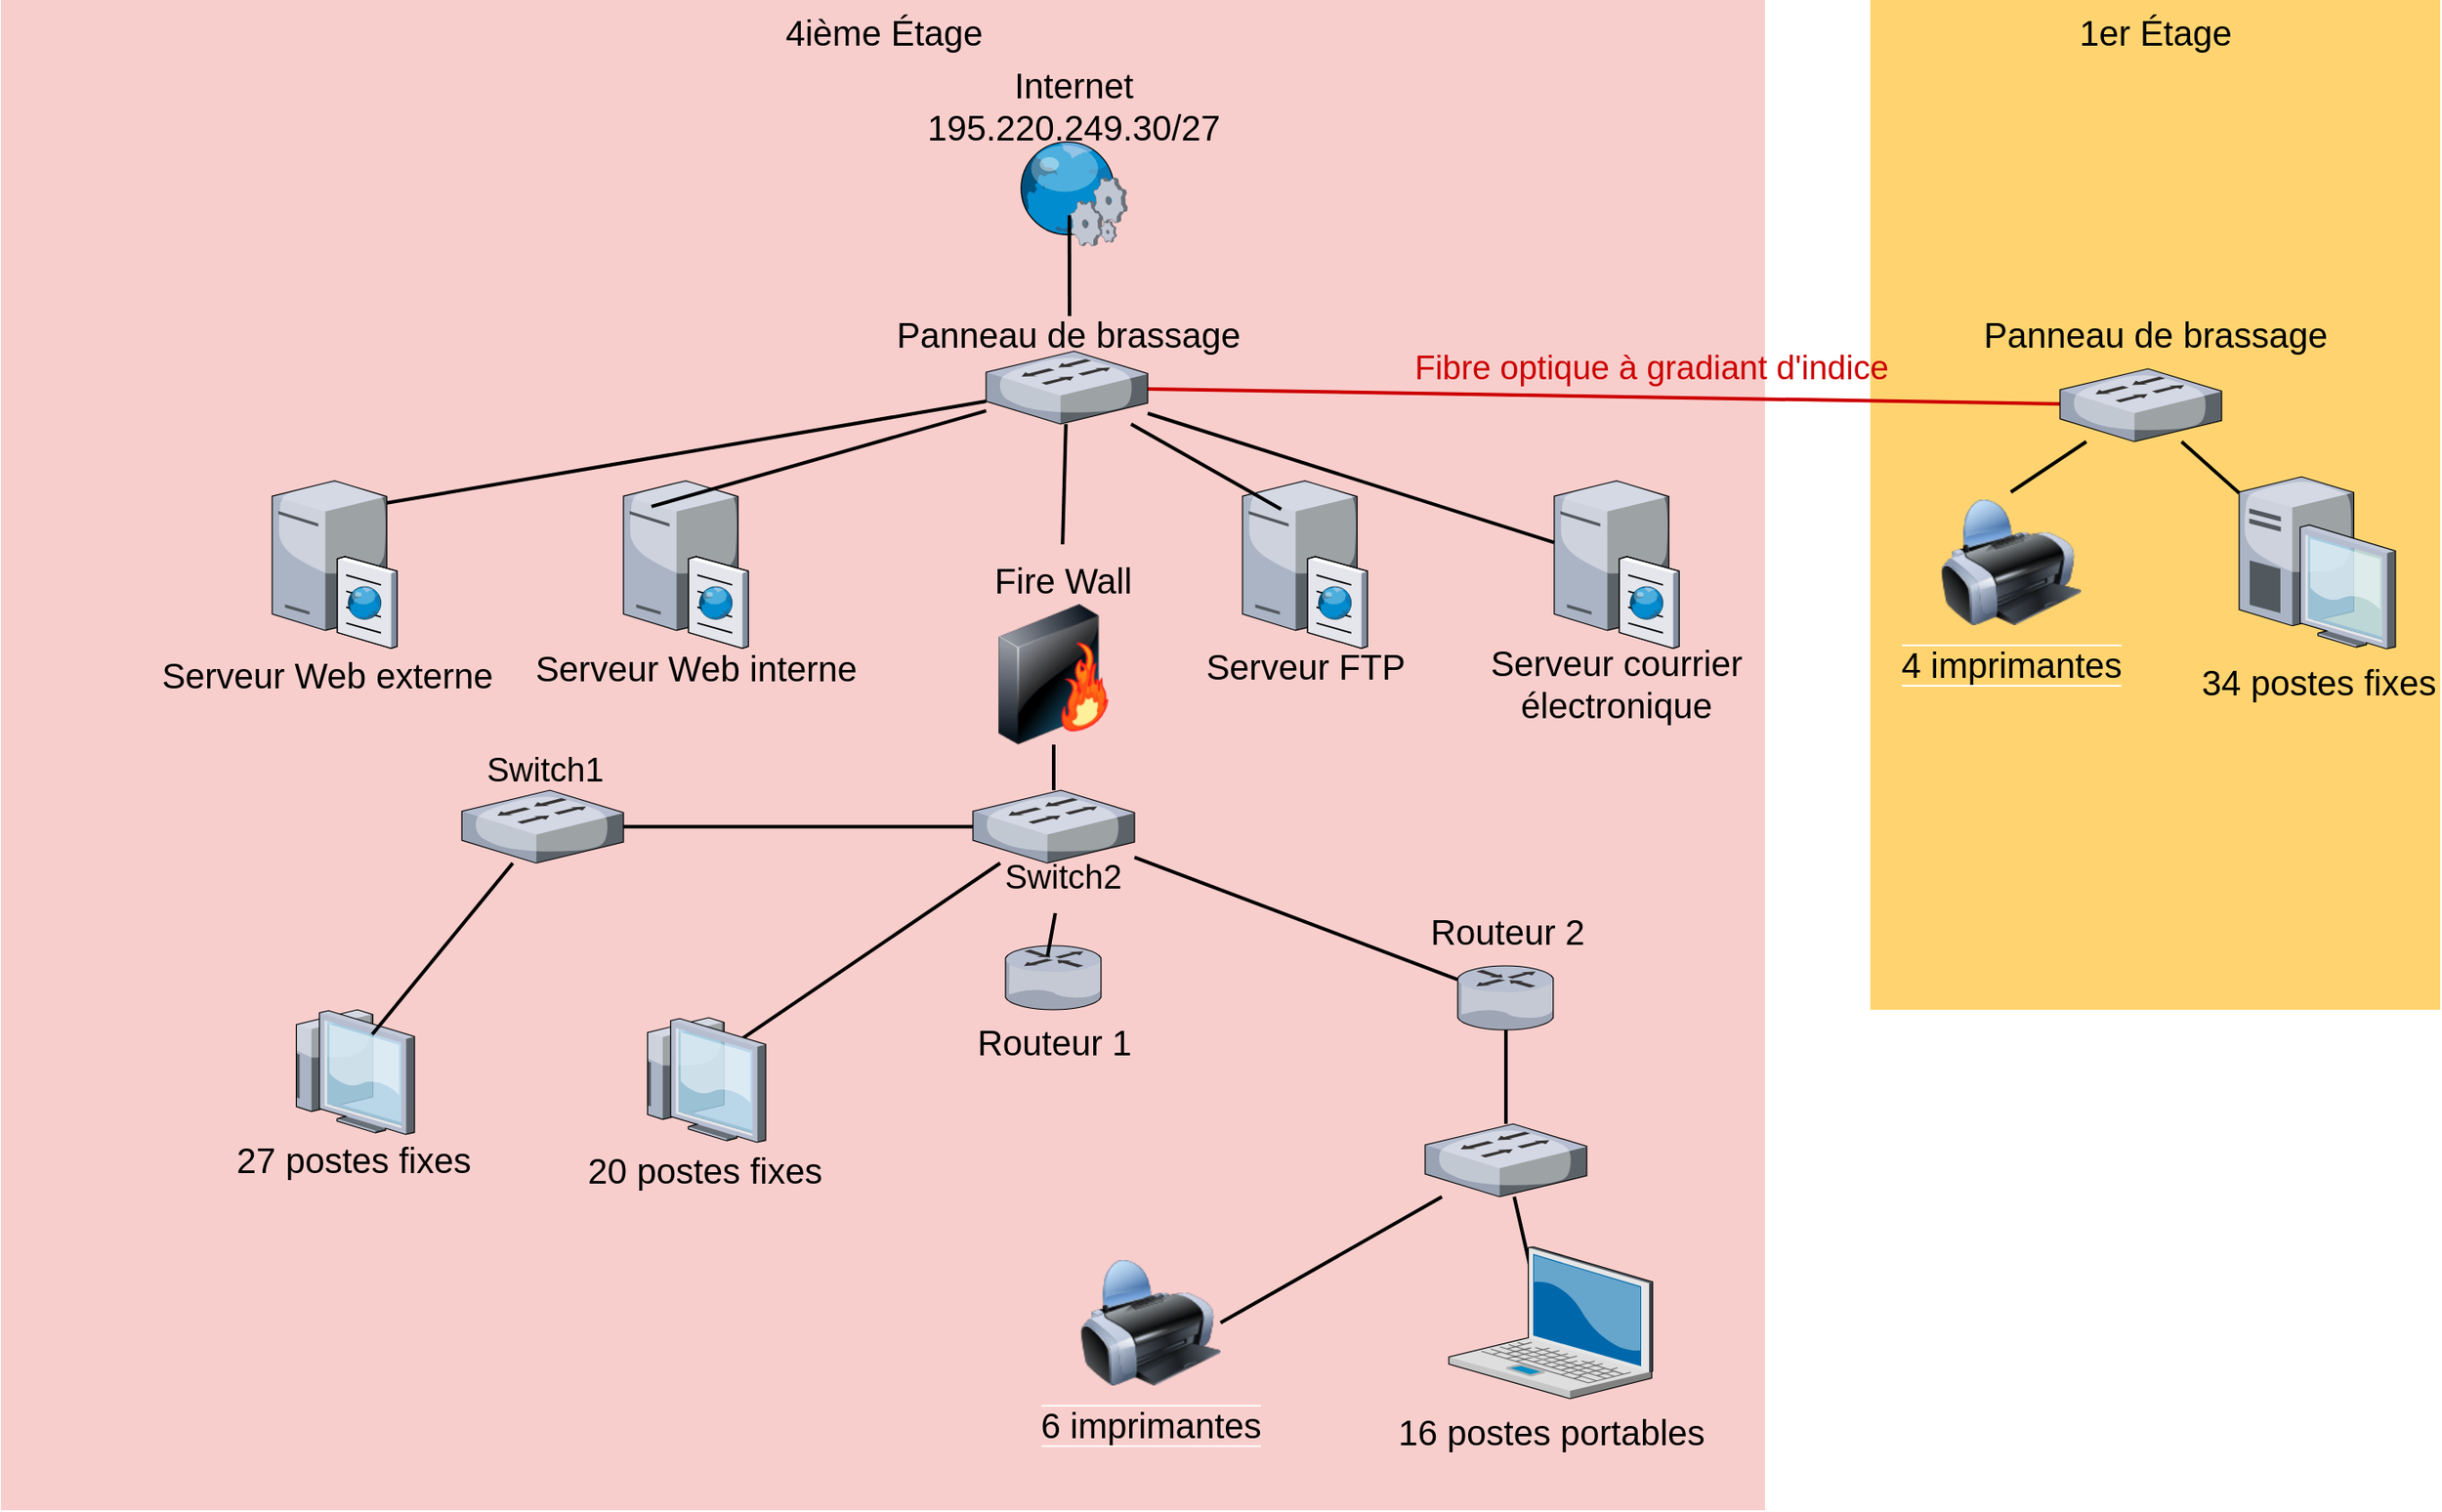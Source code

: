 <mxfile version="21.2.3" type="github">
  <diagram name="Page-1" id="e3a06f82-3646-2815-327d-82caf3d4e204">
    <mxGraphModel dx="880" dy="442" grid="1" gridSize="10" guides="1" tooltips="1" connect="1" arrows="1" fold="1" page="1" pageScale="1.5" pageWidth="1169" pageHeight="826" background="none" math="0" shadow="0">
      <root>
        <mxCell id="0" style=";html=1;" />
        <mxCell id="1" style=";html=1;" parent="0" />
        <mxCell id="qHxnZsuGqMzURwHlTCag-1" value="&lt;font style=&quot;font-size: 20px;&quot;&gt;4ième Étage &lt;/font&gt;" style="whiteSpace=wrap;html=1;fillColor=#f8cecc;fontSize=14;strokeColor=none;verticalAlign=top;" parent="1" vertex="1">
          <mxGeometry x="145.5" y="40" width="1004.5" height="860" as="geometry" />
        </mxCell>
        <mxCell id="qHxnZsuGqMzURwHlTCag-2" value="&lt;div style=&quot;font-size: 20px;&quot;&gt;&lt;font style=&quot;font-size: 20px;&quot;&gt;1er Étage &lt;br&gt;&lt;/font&gt;&lt;/div&gt;" style="whiteSpace=wrap;html=1;fillColor=#FFD470;gradientColor=none;fontSize=14;strokeColor=none;verticalAlign=top;" parent="1" vertex="1">
          <mxGeometry x="1210" y="40" width="324.5" height="575" as="geometry" />
        </mxCell>
        <mxCell id="qHxnZsuGqMzURwHlTCag-3" value="&lt;div style=&quot;font-size: 20px;&quot;&gt;&lt;font style=&quot;font-size: 20px;&quot;&gt;34 postes fixes&lt;/font&gt;&lt;/div&gt;&lt;div style=&quot;font-size: 20px;&quot;&gt;&lt;br&gt;&lt;/div&gt;&lt;div style=&quot;font-size: 20px;&quot;&gt;&lt;font style=&quot;font-size: 20px;&quot;&gt;&lt;br&gt;&lt;/font&gt;&lt;/div&gt;" style="verticalLabelPosition=bottom;aspect=fixed;html=1;verticalAlign=top;strokeColor=none;shape=mxgraph.citrix.desktop;fillColor=#66B2FF;gradientColor=#0066CC;fontSize=14;" parent="1" vertex="1">
          <mxGeometry x="1420" y="311.5" width="89" height="98" as="geometry" />
        </mxCell>
        <mxCell id="qHxnZsuGqMzURwHlTCag-4" value="&lt;font style=&quot;font-size: 20px;&quot;&gt;Routeur 1&lt;br&gt;&lt;/font&gt;" style="verticalLabelPosition=bottom;aspect=fixed;html=1;verticalAlign=top;strokeColor=none;shape=mxgraph.citrix.router;fillColor=#66B2FF;gradientColor=#0066CC;fontSize=14;" parent="1" vertex="1">
          <mxGeometry x="717.5" y="578.5" width="55" height="36.5" as="geometry" />
        </mxCell>
        <mxCell id="qHxnZsuGqMzURwHlTCag-5" value="" style="verticalLabelPosition=top;aspect=fixed;html=1;verticalAlign=bottom;strokeColor=none;shape=mxgraph.citrix.cache_server;fillColor=#66B2FF;gradientColor=#0066CC;fontSize=14;labelPosition=center;align=center;" parent="1" vertex="1">
          <mxGeometry x="500" y="311.5" width="71" height="97.5" as="geometry" />
        </mxCell>
        <mxCell id="qHxnZsuGqMzURwHlTCag-6" style="edgeStyle=none;rounded=0;html=1;startSize=10;endSize=10;jettySize=auto;orthogonalLoop=1;fontSize=14;endArrow=none;endFill=0;strokeWidth=2;entryX=0.817;entryY=0.165;entryDx=0;entryDy=0;entryPerimeter=0;" parent="1" source="qHxnZsuGqMzURwHlTCag-62" target="qHxnZsuGqMzURwHlTCag-9" edge="1">
          <mxGeometry relative="1" as="geometry">
            <mxPoint x="412" y="784" as="sourcePoint" />
          </mxGeometry>
        </mxCell>
        <mxCell id="qHxnZsuGqMzURwHlTCag-7" style="edgeStyle=none;rounded=0;html=1;startSize=10;endSize=10;jettySize=auto;orthogonalLoop=1;fontSize=14;endArrow=none;endFill=0;strokeWidth=2;entryX=0.482;entryY=0.621;entryDx=0;entryDy=0;entryPerimeter=0;" parent="1" source="qHxnZsuGqMzURwHlTCag-60" target="qHxnZsuGqMzURwHlTCag-18" edge="1">
          <mxGeometry relative="1" as="geometry">
            <mxPoint x="1359" y="493.9" as="targetPoint" />
            <mxPoint x="789.897" y="1101.5" as="sourcePoint" />
          </mxGeometry>
        </mxCell>
        <mxCell id="qHxnZsuGqMzURwHlTCag-8" style="edgeStyle=none;rounded=0;html=1;startSize=10;endSize=10;jettySize=auto;orthogonalLoop=1;fontSize=14;endArrow=none;endFill=0;strokeWidth=2;entryX=0.451;entryY=0.21;entryDx=0;entryDy=0;entryPerimeter=0;" parent="1" source="qHxnZsuGqMzURwHlTCag-57" target="qHxnZsuGqMzURwHlTCag-12" edge="1">
          <mxGeometry relative="1" as="geometry">
            <mxPoint x="1437" y="592.83" as="targetPoint" />
            <mxPoint x="642.23" y="240" as="sourcePoint" />
          </mxGeometry>
        </mxCell>
        <mxCell id="qHxnZsuGqMzURwHlTCag-9" value="" style="verticalLabelPosition=top;aspect=fixed;html=1;verticalAlign=bottom;strokeColor=none;shape=mxgraph.citrix.thin_client;fillColor=#66B2FF;gradientColor=#0066CC;fontSize=14;labelPosition=center;align=center;" parent="1" vertex="1">
          <mxGeometry x="510" y="619.5" width="71" height="71" as="geometry" />
        </mxCell>
        <mxCell id="qHxnZsuGqMzURwHlTCag-10" style="edgeStyle=none;rounded=0;html=1;startSize=10;endSize=10;jettySize=auto;orthogonalLoop=1;fontSize=14;endArrow=none;endFill=0;strokeWidth=2;" parent="1" source="qHxnZsuGqMzURwHlTCag-57" target="qHxnZsuGqMzURwHlTCag-33" edge="1">
          <mxGeometry relative="1" as="geometry">
            <mxPoint x="750" y="320" as="sourcePoint" />
            <mxPoint x="752" y="390" as="targetPoint" />
          </mxGeometry>
        </mxCell>
        <mxCell id="qHxnZsuGqMzURwHlTCag-11" value="" style="verticalLabelPosition=bottom;aspect=fixed;html=1;verticalAlign=top;strokeColor=none;shape=mxgraph.citrix.web_service;fillColor=#66B2FF;gradientColor=#0066CC;fontSize=14;rotation=0;" parent="1" vertex="1">
          <mxGeometry x="724" y="120" width="63" height="60" as="geometry" />
        </mxCell>
        <mxCell id="qHxnZsuGqMzURwHlTCag-12" value="" style="verticalLabelPosition=top;aspect=fixed;html=1;verticalAlign=bottom;strokeColor=none;shape=mxgraph.citrix.cache_server;fillColor=#66B2FF;gradientColor=#0066CC;fontSize=14;labelPosition=center;align=center;" parent="1" vertex="1">
          <mxGeometry x="300" y="311.5" width="71" height="97.5" as="geometry" />
        </mxCell>
        <mxCell id="qHxnZsuGqMzURwHlTCag-13" value="" style="verticalLabelPosition=top;aspect=fixed;html=1;verticalAlign=bottom;strokeColor=none;shape=mxgraph.citrix.cache_server;fillColor=#66B2FF;gradientColor=#0066CC;fontSize=14;labelPosition=center;align=center;" parent="1" vertex="1">
          <mxGeometry x="852.5" y="311.5" width="71" height="97.5" as="geometry" />
        </mxCell>
        <mxCell id="qHxnZsuGqMzURwHlTCag-14" value="" style="verticalLabelPosition=top;aspect=fixed;html=1;verticalAlign=bottom;strokeColor=none;shape=mxgraph.citrix.cache_server;fillColor=#66B2FF;gradientColor=#0066CC;fontSize=14;labelPosition=center;align=center;" parent="1" vertex="1">
          <mxGeometry x="1030" y="311.5" width="71" height="97.5" as="geometry" />
        </mxCell>
        <mxCell id="qHxnZsuGqMzURwHlTCag-15" style="edgeStyle=none;rounded=0;html=1;startSize=10;endSize=10;jettySize=auto;orthogonalLoop=1;fontSize=14;endArrow=none;endFill=0;strokeWidth=2;entryX=0.225;entryY=0.174;entryDx=0;entryDy=0;entryPerimeter=0;" parent="1" source="qHxnZsuGqMzURwHlTCag-57" target="qHxnZsuGqMzURwHlTCag-5" edge="1">
          <mxGeometry relative="1" as="geometry">
            <mxPoint x="656.57" y="277" as="sourcePoint" />
            <mxPoint x="1217" y="771" as="targetPoint" />
          </mxGeometry>
        </mxCell>
        <mxCell id="qHxnZsuGqMzURwHlTCag-16" style="edgeStyle=none;rounded=0;html=1;startSize=10;endSize=10;jettySize=auto;orthogonalLoop=1;fontSize=14;endArrow=none;endFill=0;strokeWidth=2;entryX=0.31;entryY=0.19;entryDx=0;entryDy=0;entryPerimeter=0;" parent="1" source="qHxnZsuGqMzURwHlTCag-57" target="qHxnZsuGqMzURwHlTCag-13" edge="1">
          <mxGeometry relative="1" as="geometry">
            <mxPoint x="799.014" y="290.4" as="sourcePoint" />
            <mxPoint x="1227" y="781" as="targetPoint" />
          </mxGeometry>
        </mxCell>
        <mxCell id="qHxnZsuGqMzURwHlTCag-17" style="edgeStyle=none;rounded=0;html=1;startSize=10;endSize=10;jettySize=auto;orthogonalLoop=1;fontSize=14;endArrow=none;endFill=0;strokeWidth=2;" parent="1" source="qHxnZsuGqMzURwHlTCag-57" target="qHxnZsuGqMzURwHlTCag-14" edge="1">
          <mxGeometry relative="1" as="geometry">
            <mxPoint x="854.94" y="270" as="sourcePoint" />
            <mxPoint x="1237" y="791" as="targetPoint" />
          </mxGeometry>
        </mxCell>
        <mxCell id="qHxnZsuGqMzURwHlTCag-18" value="&lt;div style=&quot;font-size: 20px;&quot;&gt;&lt;font style=&quot;font-size: 20px;&quot;&gt;16 postes portables&lt;/font&gt;&lt;/div&gt;" style="verticalLabelPosition=bottom;aspect=fixed;html=1;verticalAlign=top;strokeColor=none;shape=mxgraph.citrix.laptop_2;fillColor=#66B2FF;gradientColor=#0066CC;fontSize=14;" parent="1" vertex="1">
          <mxGeometry x="970" y="750" width="116" height="86.5" as="geometry" />
        </mxCell>
        <mxCell id="qHxnZsuGqMzURwHlTCag-19" value="&lt;div style=&quot;font-size: 20px;&quot;&gt;&lt;font style=&quot;background-color: rgb(255, 212, 112); font-size: 20px;&quot;&gt;4 imprimantes&lt;/font&gt;&lt;/div&gt;" style="image;html=1;image=img/lib/clip_art/computers/Printer_128x128.png" parent="1" vertex="1">
          <mxGeometry x="1250" y="320.25" width="80" height="80" as="geometry" />
        </mxCell>
        <mxCell id="qHxnZsuGqMzURwHlTCag-20" value="&lt;div style=&quot;font-size: 20px;&quot;&gt;&lt;font style=&quot;background-color: rgb(248, 206, 204); font-size: 20px;&quot;&gt;6 imprimantes&lt;/font&gt;&lt;/div&gt;" style="image;html=1;image=img/lib/clip_art/computers/Printer_128x128.png" parent="1" vertex="1">
          <mxGeometry x="760" y="753.25" width="80" height="80" as="geometry" />
        </mxCell>
        <mxCell id="qHxnZsuGqMzURwHlTCag-23" style="edgeStyle=none;rounded=0;html=1;startSize=10;endSize=10;jettySize=auto;orthogonalLoop=1;fontSize=14;endArrow=none;endFill=0;strokeWidth=2;" parent="1" source="qHxnZsuGqMzURwHlTCag-3" target="qHxnZsuGqMzURwHlTCag-58" edge="1">
          <mxGeometry relative="1" as="geometry">
            <mxPoint x="310" y="544.5" as="sourcePoint" />
            <mxPoint x="1403.631" y="883.467" as="targetPoint" />
          </mxGeometry>
        </mxCell>
        <mxCell id="qHxnZsuGqMzURwHlTCag-25" style="edgeStyle=none;rounded=0;html=1;startSize=10;endSize=10;jettySize=auto;orthogonalLoop=1;fontSize=14;endArrow=none;endFill=0;strokeWidth=2;exitX=0.475;exitY=0.71;exitDx=0;exitDy=0;exitPerimeter=0;" parent="1" source="qHxnZsuGqMzURwHlTCag-11" edge="1">
          <mxGeometry relative="1" as="geometry">
            <mxPoint x="751" y="140" as="sourcePoint" />
            <mxPoint x="754" y="220" as="targetPoint" />
          </mxGeometry>
        </mxCell>
        <mxCell id="qHxnZsuGqMzURwHlTCag-26" value="" style="image;html=1;image=img/lib/clip_art/networking/Firewall-page1_128x128.png" parent="1" vertex="1">
          <mxGeometry x="705" y="384" width="80" height="80" as="geometry" />
        </mxCell>
        <mxCell id="qHxnZsuGqMzURwHlTCag-28" value="&lt;div style=&quot;font-size: 20px;&quot;&gt;&lt;font style=&quot;font-size: 20px;&quot;&gt;Internet&lt;/font&gt;&lt;/div&gt;&lt;div style=&quot;font-size: 20px;&quot;&gt;&lt;font style=&quot;font-size: 20px;&quot;&gt;195.220.249.30/27&lt;font style=&quot;font-size: 20px;&quot;&gt;&lt;br&gt;&lt;/font&gt;&lt;/font&gt;&lt;/div&gt;" style="text;html=1;align=center;verticalAlign=middle;resizable=0;points=[];autosize=1;strokeColor=none;fillColor=none;" parent="1" vertex="1">
          <mxGeometry x="660.5" y="70" width="190" height="60" as="geometry" />
        </mxCell>
        <mxCell id="qHxnZsuGqMzURwHlTCag-29" value="&lt;div style=&quot;font-size: 20px;&quot;&gt;&lt;font style=&quot;font-size: 20px;&quot;&gt;Serveur Web externe&lt;/font&gt;&lt;/div&gt;" style="text;html=1;align=center;verticalAlign=middle;resizable=0;points=[];autosize=1;strokeColor=none;fillColor=none;" parent="1" vertex="1">
          <mxGeometry x="226" y="404" width="210" height="40" as="geometry" />
        </mxCell>
        <mxCell id="qHxnZsuGqMzURwHlTCag-30" value="&lt;div style=&quot;font-size: 20px;&quot;&gt;&lt;font style=&quot;font-size: 20px;&quot;&gt;Serveur Web interne&lt;/font&gt;&lt;/div&gt;" style="text;html=1;align=center;verticalAlign=middle;resizable=0;points=[];autosize=1;strokeColor=none;fillColor=none;" parent="1" vertex="1">
          <mxGeometry x="436" y="400.25" width="210" height="40" as="geometry" />
        </mxCell>
        <mxCell id="qHxnZsuGqMzURwHlTCag-31" value="&lt;div style=&quot;font-size: 20px;&quot;&gt;&lt;font style=&quot;font-size: 20px;&quot;&gt;Serveur FTP&lt;/font&gt;&lt;/div&gt;" style="text;html=1;align=center;verticalAlign=middle;resizable=0;points=[];autosize=1;strokeColor=none;fillColor=none;" parent="1" vertex="1">
          <mxGeometry x="818" y="399" width="140" height="40" as="geometry" />
        </mxCell>
        <mxCell id="qHxnZsuGqMzURwHlTCag-32" value="&lt;div style=&quot;font-size: 20px;&quot;&gt;&lt;font style=&quot;font-size: 20px;&quot;&gt;Serveur courrier &lt;br&gt;&lt;/font&gt;&lt;/div&gt;&lt;div style=&quot;font-size: 20px;&quot;&gt;&lt;font style=&quot;font-size: 20px;&quot;&gt;électronique&lt;/font&gt;&lt;/div&gt;" style="text;html=1;align=center;verticalAlign=middle;resizable=0;points=[];autosize=1;strokeColor=none;fillColor=none;" parent="1" vertex="1">
          <mxGeometry x="980" y="399" width="170" height="60" as="geometry" />
        </mxCell>
        <mxCell id="qHxnZsuGqMzURwHlTCag-33" value="&lt;div style=&quot;font-size: 20px;&quot;&gt;&lt;font style=&quot;font-size: 20px;&quot;&gt;Fire Wall&lt;font style=&quot;font-size: 20px;&quot;&gt;&lt;br&gt;&lt;/font&gt;&lt;/font&gt;&lt;/div&gt;" style="text;html=1;align=center;verticalAlign=middle;resizable=0;points=[];autosize=1;strokeColor=none;fillColor=none;" parent="1" vertex="1">
          <mxGeometry x="699.5" y="350" width="100" height="40" as="geometry" />
        </mxCell>
        <mxCell id="qHxnZsuGqMzURwHlTCag-37" style="edgeStyle=none;rounded=0;html=1;startSize=10;endSize=10;jettySize=auto;orthogonalLoop=1;fontSize=14;endArrow=none;endFill=0;strokeWidth=2;strokeColor=#CC0000;" parent="1" source="qHxnZsuGqMzURwHlTCag-57" target="qHxnZsuGqMzURwHlTCag-58" edge="1">
          <mxGeometry relative="1" as="geometry">
            <mxPoint x="1160" y="710" as="sourcePoint" />
            <mxPoint x="1276.8" y="836.25" as="targetPoint" />
          </mxGeometry>
        </mxCell>
        <mxCell id="qHxnZsuGqMzURwHlTCag-38" style="edgeStyle=none;rounded=0;html=1;startSize=10;endSize=10;jettySize=auto;orthogonalLoop=1;fontSize=14;endArrow=none;endFill=0;strokeWidth=2;exitX=0.5;exitY=0;exitDx=0;exitDy=0;" parent="1" source="qHxnZsuGqMzURwHlTCag-19" target="qHxnZsuGqMzURwHlTCag-58" edge="1">
          <mxGeometry relative="1" as="geometry">
            <mxPoint x="807.5" y="1051" as="sourcePoint" />
            <mxPoint x="1319.76" y="871.45" as="targetPoint" />
          </mxGeometry>
        </mxCell>
        <mxCell id="qHxnZsuGqMzURwHlTCag-44" style="edgeStyle=none;rounded=0;html=1;startSize=10;endSize=10;jettySize=auto;orthogonalLoop=1;fontSize=14;endArrow=none;endFill=0;strokeWidth=2;" parent="1" source="qHxnZsuGqMzURwHlTCag-48" target="qHxnZsuGqMzURwHlTCag-62" edge="1">
          <mxGeometry relative="1" as="geometry">
            <mxPoint x="756.368" y="790.002" as="sourcePoint" />
            <mxPoint x="740" y="650" as="targetPoint" />
          </mxGeometry>
        </mxCell>
        <mxCell id="qHxnZsuGqMzURwHlTCag-46" value="&lt;div style=&quot;font-size: 20px;&quot;&gt;&lt;font style=&quot;font-size: 20px;&quot;&gt;27 postes fixes&lt;/font&gt;&lt;/div&gt;" style="text;html=1;align=center;verticalAlign=middle;resizable=0;points=[];autosize=1;strokeColor=none;fillColor=none;" parent="1" vertex="1">
          <mxGeometry x="265.5" y="680" width="160" height="40" as="geometry" />
        </mxCell>
        <mxCell id="qHxnZsuGqMzURwHlTCag-47" style="edgeStyle=none;rounded=0;html=1;startSize=10;endSize=10;jettySize=auto;orthogonalLoop=1;fontSize=14;endArrow=none;endFill=0;strokeWidth=2;entryX=1;entryY=0.5;entryDx=0;entryDy=0;" parent="1" source="qHxnZsuGqMzURwHlTCag-60" target="qHxnZsuGqMzURwHlTCag-20" edge="1">
          <mxGeometry relative="1" as="geometry">
            <mxPoint x="523.2" y="814.56" as="sourcePoint" />
            <mxPoint x="580" y="880" as="targetPoint" />
          </mxGeometry>
        </mxCell>
        <mxCell id="qHxnZsuGqMzURwHlTCag-48" value="" style="verticalLabelPosition=bottom;sketch=0;aspect=fixed;html=1;verticalAlign=top;strokeColor=none;align=center;outlineConnect=0;shape=mxgraph.citrix.router;" parent="1" vertex="1">
          <mxGeometry x="975" y="590" width="55" height="36.5" as="geometry" />
        </mxCell>
        <mxCell id="qHxnZsuGqMzURwHlTCag-51" value="&lt;div style=&quot;font-size: 20px;&quot;&gt;&lt;font style=&quot;font-size: 20px;&quot;&gt;Routeur 2&lt;/font&gt;&lt;/div&gt;" style="text;html=1;align=center;verticalAlign=middle;resizable=0;points=[];autosize=1;strokeColor=none;fillColor=none;" parent="1" vertex="1">
          <mxGeometry x="947.5" y="550" width="110" height="40" as="geometry" />
        </mxCell>
        <mxCell id="qHxnZsuGqMzURwHlTCag-53" value="" style="edgeStyle=none;rounded=0;html=1;startSize=10;endSize=10;jettySize=auto;orthogonalLoop=1;fontSize=14;endArrow=none;endFill=0;strokeWidth=2;exitX=0.436;exitY=0.164;exitDx=0;exitDy=0;exitPerimeter=0;" parent="1" source="qHxnZsuGqMzURwHlTCag-4" target="Hdzp8GY85G4_MxQtlRsH-3" edge="1">
          <mxGeometry relative="1" as="geometry">
            <mxPoint x="812.5" y="517" as="sourcePoint" />
            <mxPoint x="745" y="560" as="targetPoint" />
          </mxGeometry>
        </mxCell>
        <mxCell id="qHxnZsuGqMzURwHlTCag-57" value="" style="verticalLabelPosition=bottom;sketch=0;aspect=fixed;html=1;verticalAlign=top;strokeColor=none;align=center;outlineConnect=0;shape=mxgraph.citrix.switch;" parent="1" vertex="1">
          <mxGeometry x="706.5" y="240" width="92" height="41.5" as="geometry" />
        </mxCell>
        <mxCell id="qHxnZsuGqMzURwHlTCag-58" value="" style="verticalLabelPosition=bottom;sketch=0;aspect=fixed;html=1;verticalAlign=top;strokeColor=none;align=center;outlineConnect=0;shape=mxgraph.citrix.switch;" parent="1" vertex="1">
          <mxGeometry x="1318" y="250" width="92" height="41.5" as="geometry" />
        </mxCell>
        <mxCell id="qHxnZsuGqMzURwHlTCag-60" value="" style="verticalLabelPosition=bottom;sketch=0;aspect=fixed;html=1;verticalAlign=top;strokeColor=none;align=center;outlineConnect=0;shape=mxgraph.citrix.switch;" parent="1" vertex="1">
          <mxGeometry x="956.5" y="680" width="92" height="41.5" as="geometry" />
        </mxCell>
        <mxCell id="qHxnZsuGqMzURwHlTCag-61" style="edgeStyle=none;rounded=0;html=1;startSize=10;endSize=10;jettySize=auto;orthogonalLoop=1;fontSize=14;endArrow=none;endFill=0;strokeWidth=2;" parent="1" source="qHxnZsuGqMzURwHlTCag-60" target="qHxnZsuGqMzURwHlTCag-48" edge="1">
          <mxGeometry relative="1" as="geometry">
            <mxPoint x="616.2" y="824.56" as="sourcePoint" />
            <mxPoint x="653" y="880" as="targetPoint" />
          </mxGeometry>
        </mxCell>
        <mxCell id="qHxnZsuGqMzURwHlTCag-62" value="" style="verticalLabelPosition=bottom;sketch=0;aspect=fixed;html=1;verticalAlign=top;strokeColor=none;align=center;outlineConnect=0;shape=mxgraph.citrix.switch;" parent="1" vertex="1">
          <mxGeometry x="699" y="490" width="92" height="41.5" as="geometry" />
        </mxCell>
        <mxCell id="qHxnZsuGqMzURwHlTCag-64" style="edgeStyle=none;rounded=0;html=1;startSize=10;endSize=10;jettySize=auto;orthogonalLoop=1;fontSize=14;endArrow=none;endFill=0;strokeWidth=2;exitX=0.5;exitY=1;exitDx=0;exitDy=0;" parent="1" source="qHxnZsuGqMzURwHlTCag-26" target="qHxnZsuGqMzURwHlTCag-62" edge="1">
          <mxGeometry relative="1" as="geometry">
            <mxPoint x="682" y="300" as="sourcePoint" />
            <mxPoint x="680" y="348" as="targetPoint" />
          </mxGeometry>
        </mxCell>
        <mxCell id="qHxnZsuGqMzURwHlTCag-65" value="" style="verticalLabelPosition=top;aspect=fixed;html=1;verticalAlign=bottom;strokeColor=none;shape=mxgraph.citrix.thin_client;fillColor=#66B2FF;gradientColor=#0066CC;fontSize=14;labelPosition=center;align=center;" parent="1" vertex="1">
          <mxGeometry x="310" y="615" width="71" height="71" as="geometry" />
        </mxCell>
        <mxCell id="qHxnZsuGqMzURwHlTCag-66" value="" style="verticalLabelPosition=bottom;sketch=0;aspect=fixed;html=1;verticalAlign=top;strokeColor=none;align=center;outlineConnect=0;shape=mxgraph.citrix.switch;" parent="1" vertex="1">
          <mxGeometry x="408" y="490" width="92" height="41.5" as="geometry" />
        </mxCell>
        <mxCell id="qHxnZsuGqMzURwHlTCag-67" value="&lt;div style=&quot;font-size: 20px;&quot;&gt;&lt;font style=&quot;font-size: 20px;&quot;&gt;20 postes fixes&lt;/font&gt;&lt;/div&gt;" style="text;html=1;align=center;verticalAlign=middle;resizable=0;points=[];autosize=1;strokeColor=none;fillColor=none;" parent="1" vertex="1">
          <mxGeometry x="465.5" y="686" width="160" height="40" as="geometry" />
        </mxCell>
        <mxCell id="qHxnZsuGqMzURwHlTCag-68" style="edgeStyle=none;rounded=0;html=1;startSize=10;endSize=10;jettySize=auto;orthogonalLoop=1;fontSize=14;endArrow=none;endFill=0;strokeWidth=2;entryX=0.662;entryY=0.197;entryDx=0;entryDy=0;entryPerimeter=0;" parent="1" source="qHxnZsuGqMzURwHlTCag-66" target="qHxnZsuGqMzURwHlTCag-65" edge="1">
          <mxGeometry relative="1" as="geometry">
            <mxPoint x="497" y="520.5" as="sourcePoint" />
            <mxPoint x="350" y="619.5" as="targetPoint" />
          </mxGeometry>
        </mxCell>
        <mxCell id="qHxnZsuGqMzURwHlTCag-69" style="edgeStyle=none;rounded=0;html=1;startSize=10;endSize=10;jettySize=auto;orthogonalLoop=1;fontSize=14;endArrow=none;endFill=0;strokeWidth=2;" parent="1" source="qHxnZsuGqMzURwHlTCag-66" target="qHxnZsuGqMzURwHlTCag-62" edge="1">
          <mxGeometry relative="1" as="geometry">
            <mxPoint x="447" y="542" as="sourcePoint" />
            <mxPoint x="367" y="639" as="targetPoint" />
          </mxGeometry>
        </mxCell>
        <mxCell id="qHxnZsuGqMzURwHlTCag-71" value="&lt;font style=&quot;font-size: 20px;&quot;&gt;Panneau de brassage&lt;br&gt;&lt;/font&gt;" style="text;html=1;align=center;verticalAlign=middle;resizable=0;points=[];autosize=1;strokeColor=none;fillColor=none;" parent="1" vertex="1">
          <mxGeometry x="642.5" y="210" width="220" height="40" as="geometry" />
        </mxCell>
        <mxCell id="qHxnZsuGqMzURwHlTCag-73" value="&lt;font style=&quot;font-size: 20px;&quot;&gt;Panneau de brassage&lt;br&gt;&lt;/font&gt;" style="text;html=1;align=center;verticalAlign=middle;resizable=0;points=[];autosize=1;strokeColor=none;fillColor=none;" parent="1" vertex="1">
          <mxGeometry x="1262.25" y="210" width="220" height="40" as="geometry" />
        </mxCell>
        <mxCell id="Hdzp8GY85G4_MxQtlRsH-1" value="&lt;font style=&quot;font-size: 19px;&quot;&gt;&lt;font color=&quot;#cc0000&quot;&gt;Fibre optique à gradiant d&#39;indice&lt;/font&gt;&lt;br&gt;&lt;/font&gt;" style="text;html=1;align=center;verticalAlign=middle;resizable=0;points=[];autosize=1;strokeColor=none;fillColor=none;" vertex="1" parent="1">
          <mxGeometry x="940" y="230" width="290" height="40" as="geometry" />
        </mxCell>
        <mxCell id="Hdzp8GY85G4_MxQtlRsH-2" value="&lt;font style=&quot;font-size: 19px;&quot;&gt;Switch1&lt;/font&gt;" style="text;html=1;align=center;verticalAlign=middle;resizable=0;points=[];autosize=1;strokeColor=none;fillColor=none;" vertex="1" parent="1">
          <mxGeometry x="410" y="459" width="90" height="40" as="geometry" />
        </mxCell>
        <mxCell id="Hdzp8GY85G4_MxQtlRsH-3" value="&lt;font style=&quot;font-size: 19px;&quot;&gt;Switch2&lt;/font&gt;" style="text;html=1;align=center;verticalAlign=middle;resizable=0;points=[];autosize=1;strokeColor=none;fillColor=none;" vertex="1" parent="1">
          <mxGeometry x="704.5" y="520" width="90" height="40" as="geometry" />
        </mxCell>
      </root>
    </mxGraphModel>
  </diagram>
</mxfile>
